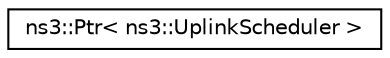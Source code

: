 digraph "Graphical Class Hierarchy"
{
 // LATEX_PDF_SIZE
  edge [fontname="Helvetica",fontsize="10",labelfontname="Helvetica",labelfontsize="10"];
  node [fontname="Helvetica",fontsize="10",shape=record];
  rankdir="LR";
  Node0 [label="ns3::Ptr\< ns3::UplinkScheduler \>",height=0.2,width=0.4,color="black", fillcolor="white", style="filled",URL="$classns3_1_1_ptr.html",tooltip=" "];
}
